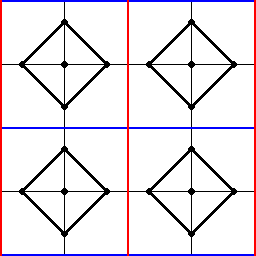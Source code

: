 /******************************************************************************
 *                                 LICENSE                                    *
 ******************************************************************************
 *  This file is part of Mathematics-and-Physics.                             *
 *                                                                            *
 *  Mathematics-and-Physics is free software: you can redistribute it and/or  *
 *  modify it under the terms of the GNU General Public License as published  *
 *  by the Free Software Foundation, either version 3 of the License, or      *
 *  (at your option) any later version.                                       *
 *                                                                            *
 *  Mathematics-and-Physics is distributed in the hope that it will be useful *
 *  but WITHOUT ANY WARRANTY; without even the implied warranty of            *
 *  MERCHANTABILITY or FITNESS FOR A PARTICULAR PURPOSE.  See the             *
 *  GNU General Public License for more details.                              *
 *                                                                            *
 *  You should have received a copy of the GNU General Public License         *
 *  along with Mathematics-and-Physics.  If not, see                          *
 *  <https://www.gnu.org/licenses/>.                                          *
 ******************************************************************************/

/*  Size of the figure.                                                       */
size(128);

/*  Array for vertices.                                                       */
pair[] V;

/*  Variables for indexing.                                                   */
int n, m;

int N = 2;
transform T;

/*  Variable for the angle a point has on the circle.                         */
real theta;

/*  Value for the edge of the square.                                         */
real edge = 1.5;

/*  Variables for computing where certain lines hit the edge of the square.   */
real x0, x1, y0, dx, dy;

/*  Pairs for the square representing the torus.                              */
pair A = (-edge, -edge);
pair B = (edge, -edge);
pair C = (-edge, edge);
pair D = (edge, edge);

/*  Create the vertices on the circle.                                        */
for (n = 0; n < 4; ++n)
{
    /*  Compute the angle of the current point.                               */
    theta = 0.5*pi*n;

    /*  And compute the position of the point.                                */
    V[n] = expi(theta);
}
/*  End of for loop computing the vertices.                                   */

V[4] = (0.0, 0.0);
real rDot = 0.05;

for (m = 0; m < N; ++m)
{
    for (n = 0; n < N; ++n)
    {
        T = shift(2.0*edge*m, 2.0*edge*n);

        /*  Draw the edges.                                                   */
        draw(T*(V[0] -- V[4]));
        draw(T*(V[1] -- V[4]));
        draw(T*(V[2] -- V[4]));
        draw(T*(V[3] -- V[4]));
        draw(T*(V[0] -- V[1] -- V[2] -- V[3] -- cycle));

        draw(T*(V[0] -- (edge, 0.0)));
        draw(T*((-edge, 0.0) -- V[2]));
        draw(T*(V[1] -- (0.0, edge)));
        draw(T*((0.0, -edge) -- V[3]));

        filldraw(circle(T*V[0], rDot), black, black);
        filldraw(circle(T*V[1], rDot), black, black);
        filldraw(circle(T*V[2], rDot), black, black);
        filldraw(circle(T*V[3], rDot), black, black);
        filldraw(circle(T*V[4], rDot), black, black);

        /*  Draw in lines to indicate the square.                             */
        draw(T*(A -- B), blue + linewidth(1.0));
        draw(T*(C -- D), blue + linewidth(1.0));
        draw(T*(A -- C), red + linewidth(1.0));
        draw(T*(B -- D), red + linewidth(1.0));
    }
}

